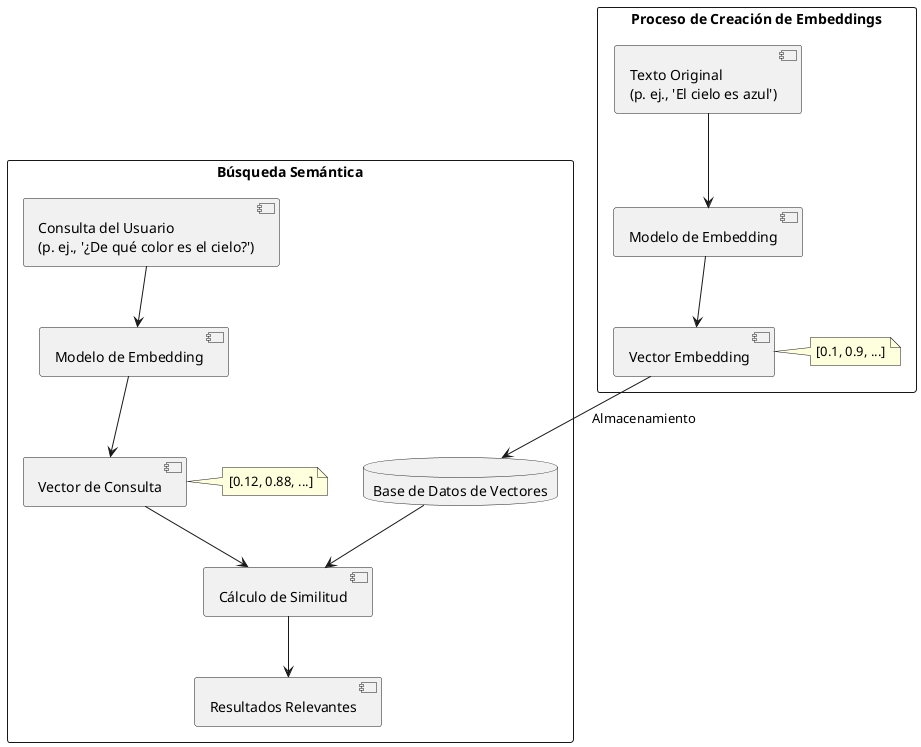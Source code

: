 @startuml
skinparam packageStyle rect

package "Proceso de Creación de Embeddings" {
  [Texto Original\n(p. ej., 'El cielo es azul')] as Texto
  [Modelo de Embedding] as ModeloEmbedding1
  [Vector Embedding] as VectorEmbedding
  note right of VectorEmbedding : [0.1, 0.9, ...]

  Texto --> ModeloEmbedding1
  ModeloEmbedding1 --> VectorEmbedding
}

package "Búsqueda Semántica" {
  [Consulta del Usuario\n(p. ej., '¿De qué color es el cielo?')] as Consulta
  [Modelo de Embedding] as ModeloEmbedding2
  [Vector de Consulta] as VectorConsulta
  note right of VectorConsulta : [0.12, 0.88, ...]
  database "Base de Datos de Vectores" as DBVectores
  [Cálculo de Similitud] as Similitud
  [Resultados Relevantes] as Resultados

  Consulta --> ModeloEmbedding2
  ModeloEmbedding2 --> VectorConsulta
  
  VectorConsulta --> Similitud
  DBVectores --> Similitud
  Similitud --> Resultados
}

' El vector generado se almacena en la base de datos
VectorEmbedding --> DBVectores : Almacenamiento

@enduml
